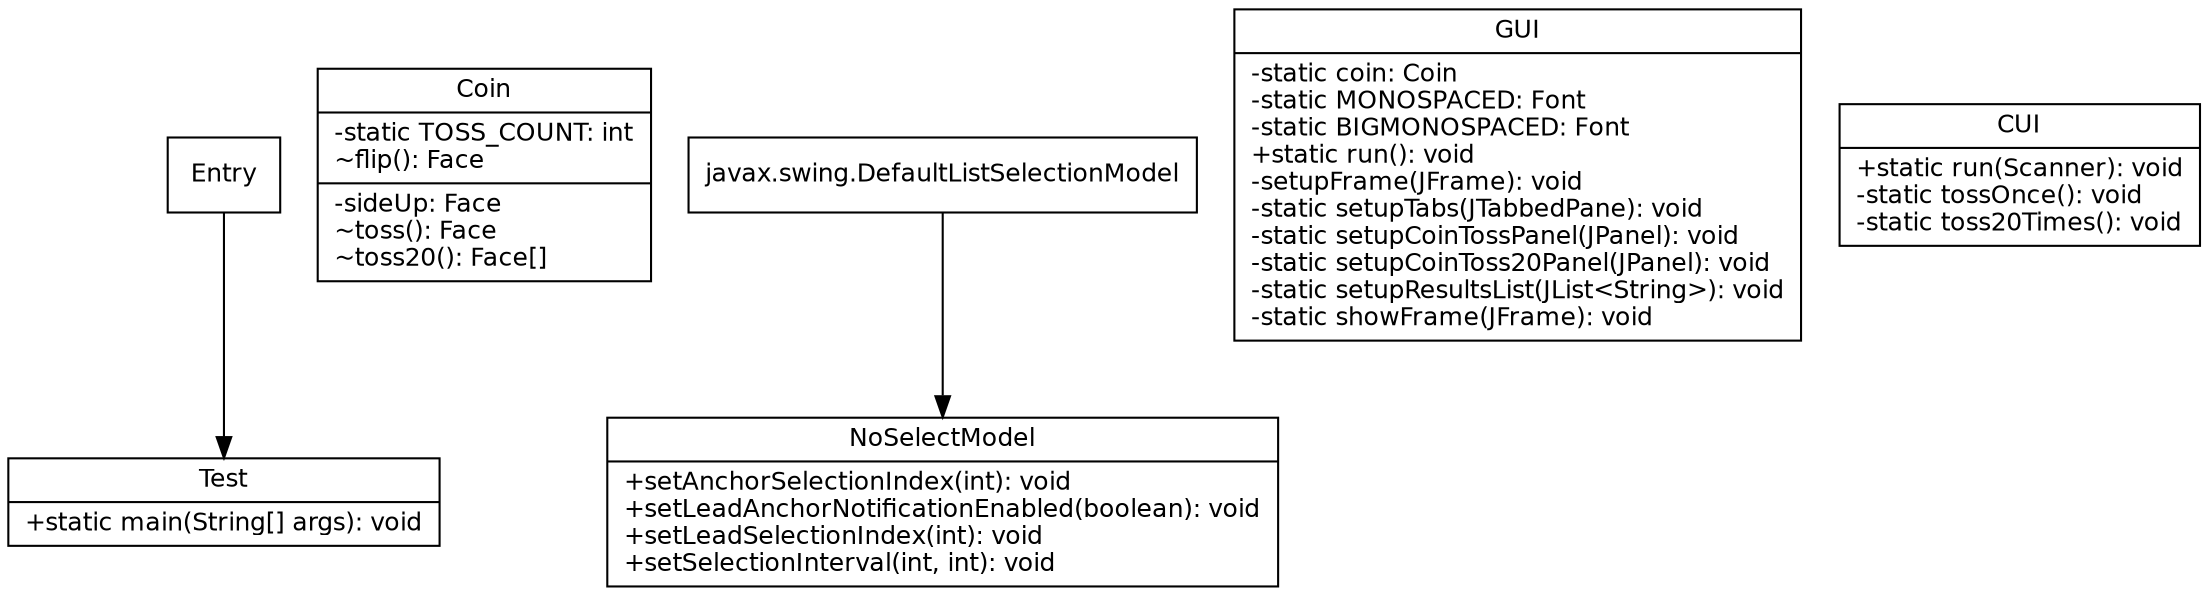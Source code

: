 digraph UML {
   node [
      fontname="Bitstream Vera Sans"
      fontsize=12
      shape=record
   ]

	"Entry" -> Test

	Coin [
		label="{Coin|-static TOSS_COUNT: int\l~flip(): Face\l|-sideUp: Face\l~toss(): Face\l~toss20(): Face[]\l}"
	]

	Test [
		label="{Test|+static main(String[] args): void}"
	]

	dlsm [
		label="javax.swing.DefaultListSelectionModel"
	]

	NoSelectModel [
		label="{NoSelectModel|+setAnchorSelectionIndex(int): void\l+setLeadAnchorNotificationEnabled(boolean): void\l+setLeadSelectionIndex(int): void\l+setSelectionInterval(int, int): void\l}"
	]

	GUI [
		label="{GUI|-static coin: Coin\l-static MONOSPACED: Font\l-static BIGMONOSPACED: Font\l+static run(): void\l-setupFrame(JFrame): void\l-static setupTabs(JTabbedPane): void\l-static setupCoinTossPanel(JPanel): void\l-static setupCoinToss20Panel(JPanel): void\l-static setupResultsList(JList\<String\>): void\l-static showFrame(JFrame): void\l}"
	]

	CUI [
		label="{CUI|+static run(Scanner): void\l-static tossOnce(): void\l-static toss20Times(): void\l}"
	]

	dlsm -> NoSelectModel
}

